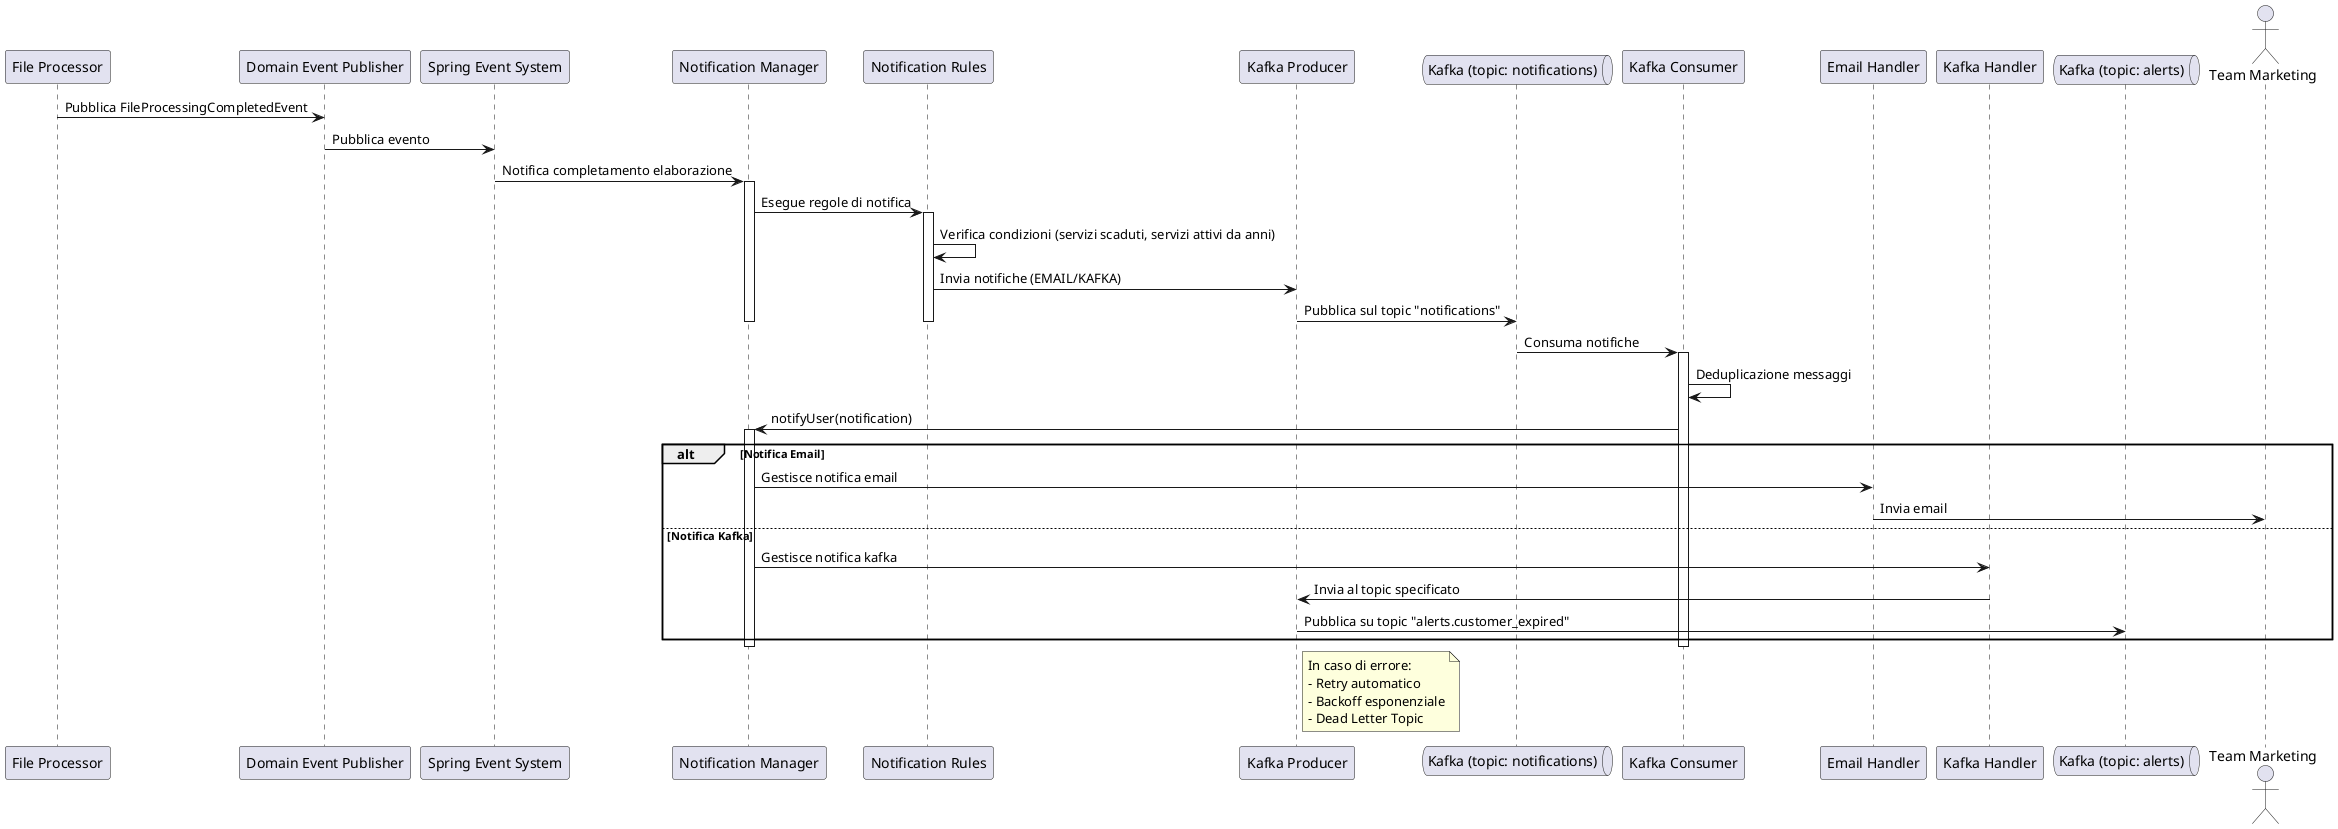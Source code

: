 @startuml
participant "File Processor" as Processor
participant "Domain Event Publisher" as EventPublisher
participant "Spring Event System" as SpringEvents
participant "Notification Manager" as Manager
participant "Notification Rules" as Rules
participant "Kafka Producer" as Producer
queue "Kafka (topic: notifications)" as KafkaTopic
participant "Kafka Consumer" as Consumer
participant "Email Handler" as EmailHandler
participant "Kafka Handler" as KafkaHandler
queue "Kafka (topic: alerts)" as AlertTopic
actor "Team Marketing" as Marketing

Processor -> EventPublisher: Pubblica FileProcessingCompletedEvent
EventPublisher -> SpringEvents: Pubblica evento
SpringEvents -> Manager: Notifica completamento elaborazione
activate Manager

Manager -> Rules: Esegue regole di notifica
activate Rules
Rules -> Rules: Verifica condizioni (servizi scaduti, servizi attivi da anni)
Rules -> Producer: Invia notifiche (EMAIL/KAFKA)
Producer -> KafkaTopic: Pubblica sul topic "notifications"
deactivate Rules
deactivate Manager

KafkaTopic -> Consumer: Consuma notifiche
activate Consumer
Consumer -> Consumer: Deduplicazione messaggi
Consumer -> Manager: notifyUser(notification)
activate Manager

alt Notifica Email
    Manager -> EmailHandler: Gestisce notifica email
    EmailHandler -> Marketing: Invia email
else Notifica Kafka
    Manager -> KafkaHandler: Gestisce notifica kafka
    KafkaHandler -> Producer: Invia al topic specificato
    Producer -> AlertTopic: Pubblica su topic "alerts.customer_expired"
end

deactivate Manager
deactivate Consumer

note right of Producer
  In caso di errore:
  - Retry automatico
  - Backoff esponenziale
  - Dead Letter Topic
end note
@enduml